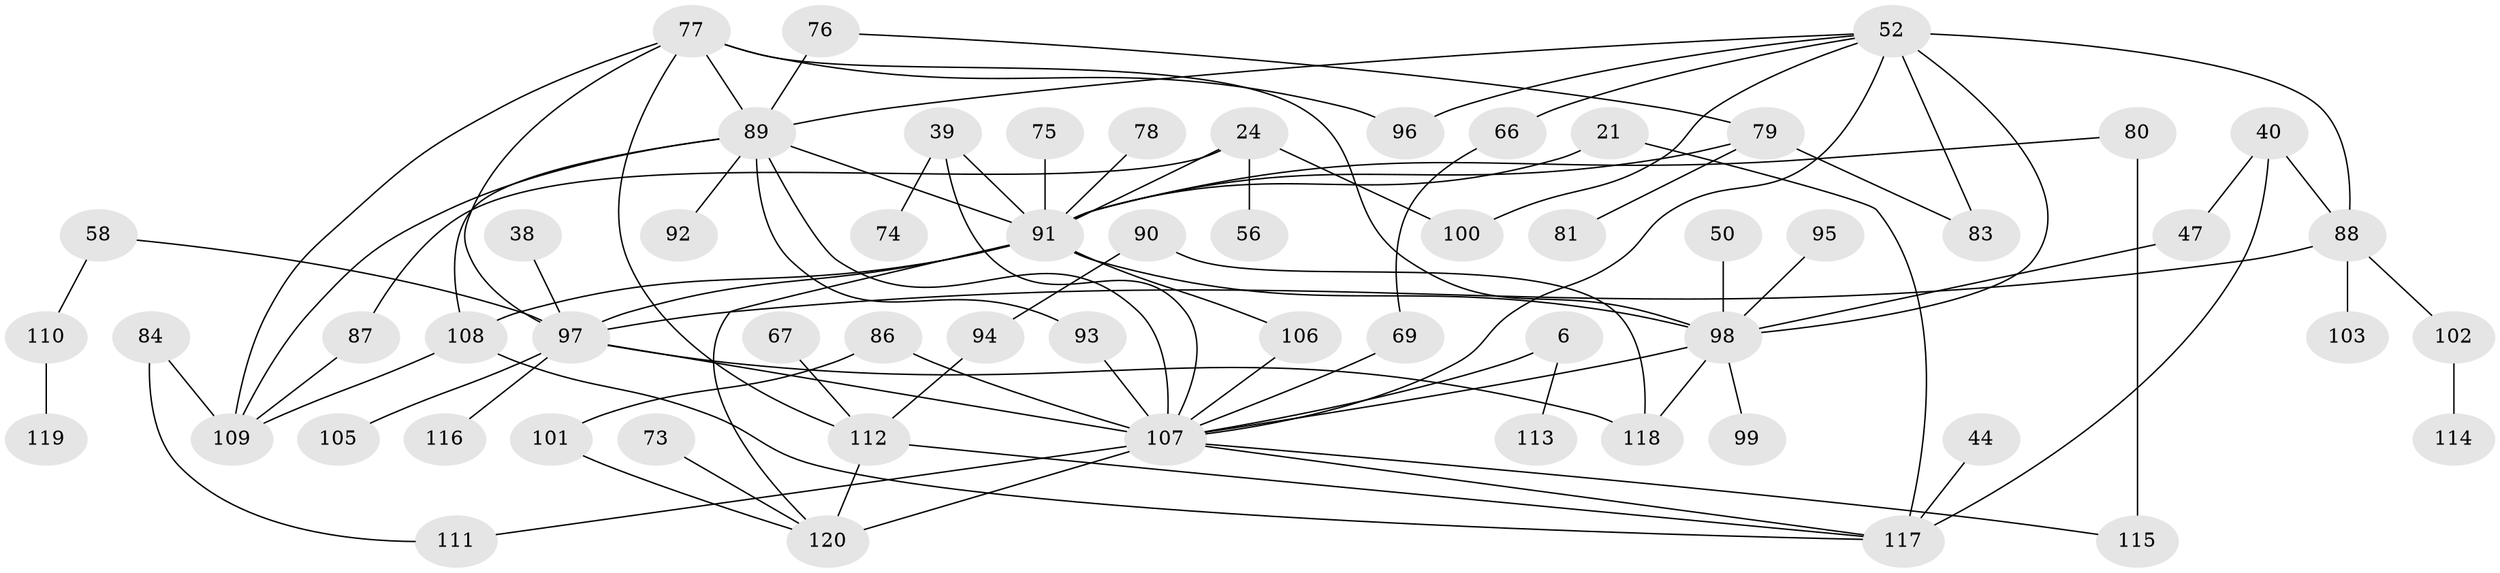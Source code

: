 // original degree distribution, {6: 0.05, 7: 0.03333333333333333, 3: 0.225, 5: 0.03333333333333333, 2: 0.31666666666666665, 8: 0.008333333333333333, 4: 0.10833333333333334, 9: 0.008333333333333333, 1: 0.21666666666666667}
// Generated by graph-tools (version 1.1) at 2025/42/03/09/25 04:42:47]
// undirected, 60 vertices, 90 edges
graph export_dot {
graph [start="1"]
  node [color=gray90,style=filled];
  6;
  21;
  24;
  38;
  39 [super="+27"];
  40 [super="+22+26"];
  44;
  47;
  50;
  52 [super="+4+16"];
  56;
  58;
  66;
  67;
  69;
  73;
  74;
  75;
  76;
  77 [super="+28"];
  78;
  79;
  80;
  81;
  83 [super="+19+55"];
  84 [super="+59"];
  86;
  87;
  88 [super="+30+32"];
  89 [super="+82"];
  90 [super="+70"];
  91 [super="+36+37"];
  92;
  93;
  94;
  95;
  96 [super="+34+62"];
  97 [super="+31+72"];
  98 [super="+18+65"];
  99;
  100;
  101 [super="+51"];
  102;
  103;
  105;
  106;
  107 [super="+104"];
  108 [super="+43+60"];
  109 [super="+35"];
  110;
  111;
  112 [super="+64"];
  113;
  114;
  115;
  116;
  117 [super="+20"];
  118 [super="+53"];
  119;
  120 [super="+85+7"];
  6 -- 113;
  6 -- 107;
  21 -- 117;
  21 -- 91;
  24 -- 56;
  24 -- 87;
  24 -- 100;
  24 -- 91;
  38 -- 97;
  39 -- 74;
  39 -- 91 [weight=3];
  39 -- 107;
  40 -- 117 [weight=2];
  40 -- 47;
  40 -- 88 [weight=2];
  44 -- 117;
  47 -- 98;
  50 -- 98;
  52 -- 98 [weight=3];
  52 -- 66;
  52 -- 100;
  52 -- 83;
  52 -- 88;
  52 -- 96;
  52 -- 107;
  52 -- 89;
  58 -- 110;
  58 -- 97;
  66 -- 69;
  67 -- 112;
  69 -- 107;
  73 -- 120;
  75 -- 91;
  76 -- 79;
  76 -- 89;
  77 -- 96;
  77 -- 109 [weight=2];
  77 -- 112;
  77 -- 98 [weight=2];
  77 -- 97;
  77 -- 89;
  78 -- 91;
  79 -- 81;
  79 -- 83;
  79 -- 91;
  80 -- 115;
  80 -- 91;
  84 -- 109;
  84 -- 111;
  86 -- 101;
  86 -- 107;
  87 -- 109;
  88 -- 102;
  88 -- 103;
  88 -- 97;
  89 -- 107;
  89 -- 109;
  89 -- 108;
  89 -- 91;
  89 -- 92;
  89 -- 93;
  90 -- 118;
  90 -- 94;
  91 -- 106;
  91 -- 98;
  91 -- 108 [weight=2];
  91 -- 120 [weight=2];
  91 -- 97 [weight=2];
  93 -- 107;
  94 -- 112;
  95 -- 98;
  97 -- 105;
  97 -- 107 [weight=3];
  97 -- 116;
  97 -- 118;
  98 -- 99;
  98 -- 107 [weight=2];
  98 -- 118;
  101 -- 120;
  102 -- 114;
  106 -- 107;
  107 -- 115;
  107 -- 111;
  107 -- 117;
  107 -- 120 [weight=3];
  108 -- 117;
  108 -- 109 [weight=2];
  110 -- 119;
  112 -- 120;
  112 -- 117;
}
